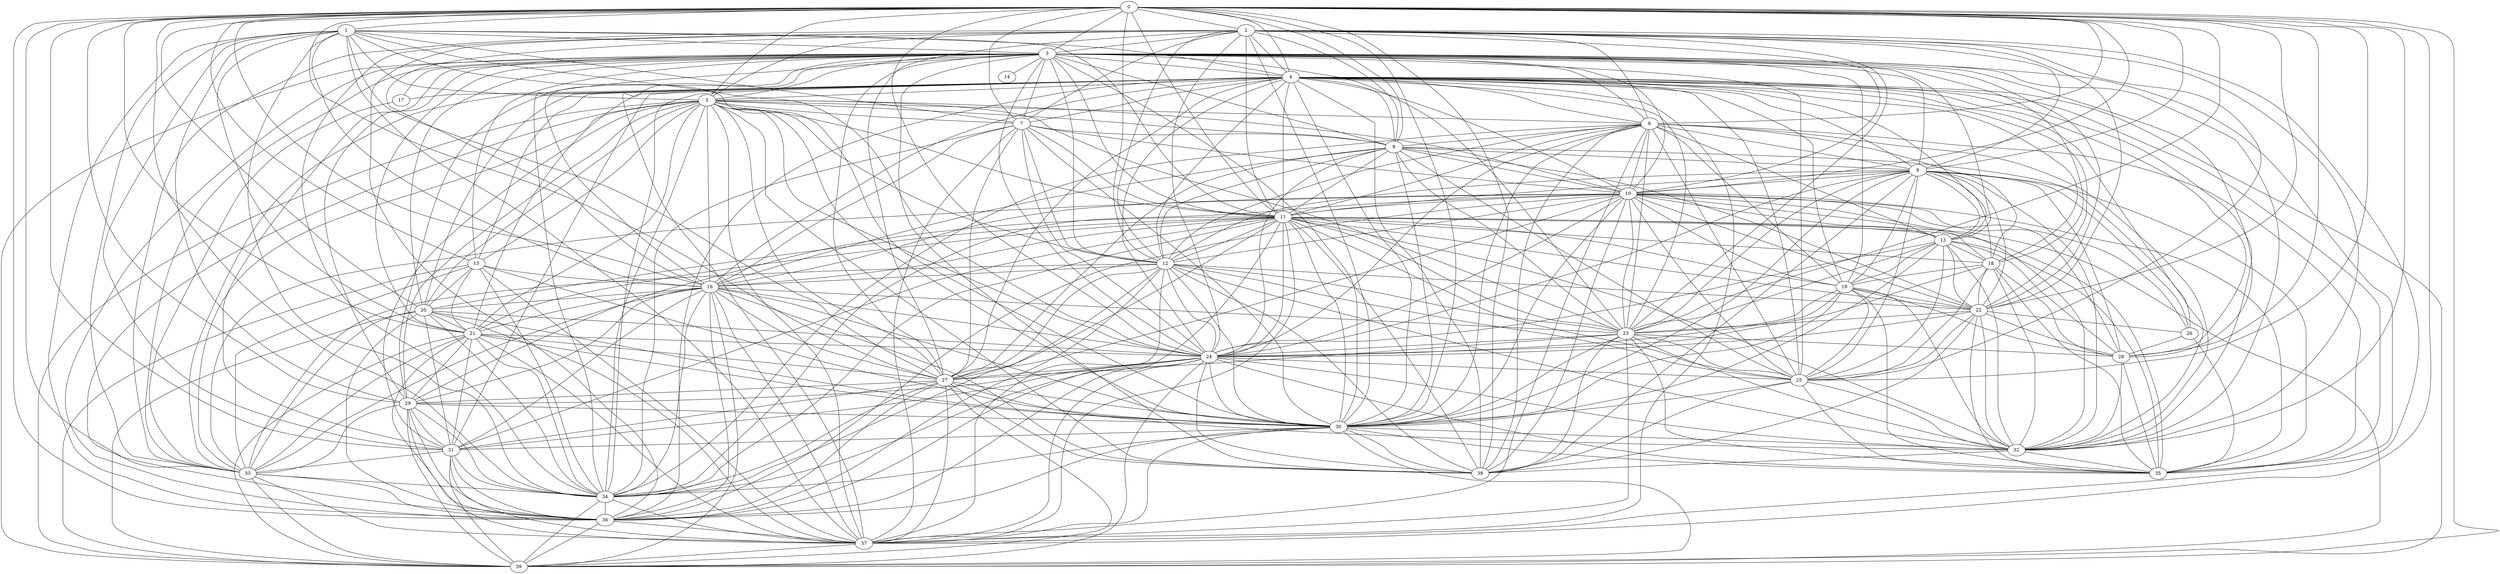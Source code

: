 graph g {0;1;2;3;4;5;6;7;8;9;10;11;12;13;14;15;16;17;18;19;20;21;22;23;24;25;26;27;28;29;30;31;32;33;34;35;36;37;38;39;0 -- 1;0 -- 2;0 -- 3;0 -- 4;0 -- 5;0 -- 6;0 -- 7;0 -- 8;0 -- 9;0 -- 10;0 -- 11;0 -- 12;0 -- 15;0 -- 16;0 -- 20;0 -- 21;0 -- 22;0 -- 23;0 -- 24;0 -- 25;0 -- 27;0 -- 28;0 -- 29;0 -- 30;0 -- 31;0 -- 32;0 -- 33;0 -- 34;0 -- 36;0 -- 37;0 -- 38;0 -- 39;1 -- 3;1 -- 4;1 -- 5;1 -- 7;1 -- 11;1 -- 16;1 -- 21;1 -- 24;1 -- 27;1 -- 29;1 -- 30;1 -- 31;1 -- 33;1 -- 34;1 -- 36;1 -- 37;2 -- 3;2 -- 4;2 -- 5;2 -- 6;2 -- 7;2 -- 8;2 -- 9;2 -- 10;2 -- 11;2 -- 12;2 -- 16;2 -- 22;2 -- 23;2 -- 24;2 -- 25;2 -- 27;2 -- 30;2 -- 32;2 -- 33;2 -- 34;2 -- 36;2 -- 37;3 -- 4;3 -- 5;3 -- 6;3 -- 7;3 -- 8;3 -- 9;3 -- 10;3 -- 11;3 -- 12;3 -- 13;3 -- 14;3 -- 15;3 -- 16;3 -- 17;3 -- 18;3 -- 19;3 -- 20;3 -- 21;3 -- 22;3 -- 23;3 -- 24;3 -- 25;3 -- 27;3 -- 28;3 -- 29;3 -- 30;3 -- 31;3 -- 32;3 -- 33;3 -- 34;3 -- 35;3 -- 36;3 -- 37;3 -- 38;3 -- 39;4 -- 5;4 -- 6;4 -- 7;4 -- 8;4 -- 9;4 -- 10;4 -- 11;4 -- 12;4 -- 13;4 -- 15;4 -- 16;4 -- 17;4 -- 18;4 -- 19;4 -- 20;4 -- 21;4 -- 22;4 -- 23;4 -- 24;4 -- 25;4 -- 26;4 -- 27;4 -- 28;4 -- 29;4 -- 30;4 -- 31;4 -- 32;4 -- 33;4 -- 34;4 -- 35;4 -- 36;4 -- 37;4 -- 38;4 -- 39;5 -- 6;5 -- 7;5 -- 8;5 -- 10;5 -- 11;5 -- 12;5 -- 15;5 -- 16;5 -- 20;5 -- 21;5 -- 23;5 -- 24;5 -- 27;5 -- 29;5 -- 30;5 -- 31;5 -- 33;5 -- 34;5 -- 36;5 -- 37;5 -- 38;5 -- 39;6 -- 8;6 -- 9;6 -- 10;6 -- 11;6 -- 12;6 -- 13;6 -- 18;6 -- 19;6 -- 23;6 -- 24;6 -- 25;6 -- 30;6 -- 32;6 -- 34;6 -- 35;6 -- 37;6 -- 38;7 -- 8;7 -- 10;7 -- 11;7 -- 12;7 -- 16;7 -- 24;7 -- 27;7 -- 30;7 -- 34;7 -- 37;8 -- 9;8 -- 10;8 -- 11;8 -- 12;8 -- 16;8 -- 22;8 -- 23;8 -- 24;8 -- 25;8 -- 27;8 -- 30;8 -- 32;9 -- 10;9 -- 11;9 -- 12;9 -- 13;9 -- 18;9 -- 19;9 -- 22;9 -- 23;9 -- 24;9 -- 25;9 -- 26;9 -- 28;9 -- 30;9 -- 32;9 -- 35;9 -- 38;10 -- 11;10 -- 12;10 -- 13;10 -- 16;10 -- 18;10 -- 19;10 -- 22;10 -- 23;10 -- 24;10 -- 25;10 -- 26;10 -- 27;10 -- 28;10 -- 30;10 -- 32;10 -- 33;10 -- 34;10 -- 35;10 -- 36;10 -- 38;11 -- 12;11 -- 13;11 -- 16;11 -- 18;11 -- 19;11 -- 20;11 -- 21;11 -- 22;11 -- 23;11 -- 24;11 -- 25;11 -- 27;11 -- 29;11 -- 30;11 -- 31;11 -- 32;11 -- 34;11 -- 35;11 -- 36;11 -- 37;11 -- 38;11 -- 39;12 -- 16;12 -- 22;12 -- 23;12 -- 24;12 -- 25;12 -- 27;12 -- 30;12 -- 32;12 -- 33;12 -- 34;12 -- 36;12 -- 37;12 -- 38;13 -- 18;13 -- 19;13 -- 22;13 -- 23;13 -- 24;13 -- 25;13 -- 28;13 -- 30;13 -- 32;13 -- 35;15 -- 16;15 -- 20;15 -- 21;15 -- 30;15 -- 33;15 -- 34;15 -- 37;15 -- 39;16 -- 20;16 -- 21;16 -- 23;16 -- 24;16 -- 27;16 -- 29;16 -- 30;16 -- 31;16 -- 33;16 -- 34;16 -- 36;16 -- 37;16 -- 38;16 -- 39;17 -- 33;18 -- 19;18 -- 22;18 -- 24;18 -- 25;18 -- 28;18 -- 32;18 -- 35;19 -- 22;19 -- 23;19 -- 24;19 -- 25;19 -- 28;19 -- 30;19 -- 32;19 -- 35;20 -- 21;20 -- 24;20 -- 30;20 -- 31;20 -- 33;20 -- 34;20 -- 36;20 -- 37;20 -- 39;21 -- 24;21 -- 27;21 -- 29;21 -- 30;21 -- 31;21 -- 33;21 -- 34;21 -- 36;21 -- 37;21 -- 39;22 -- 23;22 -- 24;22 -- 25;22 -- 26;22 -- 28;22 -- 32;22 -- 35;22 -- 38;23 -- 24;23 -- 25;23 -- 27;23 -- 28;23 -- 30;23 -- 32;23 -- 35;23 -- 37;23 -- 38;24 -- 25;24 -- 27;24 -- 29;24 -- 30;24 -- 31;24 -- 32;24 -- 34;24 -- 35;24 -- 36;24 -- 37;24 -- 38;24 -- 39;25 -- 30;25 -- 32;25 -- 35;25 -- 38;26 -- 28;26 -- 35;27 -- 29;27 -- 30;27 -- 31;27 -- 32;27 -- 34;27 -- 36;27 -- 37;27 -- 38;27 -- 39;28 -- 32;28 -- 35;29 -- 30;29 -- 31;29 -- 33;29 -- 34;29 -- 36;29 -- 37;29 -- 39;30 -- 31;30 -- 32;30 -- 34;30 -- 35;30 -- 36;30 -- 37;30 -- 38;30 -- 39;31 -- 33;31 -- 34;31 -- 36;31 -- 37;31 -- 39;32 -- 35;32 -- 38;33 -- 34;33 -- 36;33 -- 37;33 -- 39;34 -- 36;34 -- 37;34 -- 39;36 -- 37;36 -- 39;37 -- 39;}